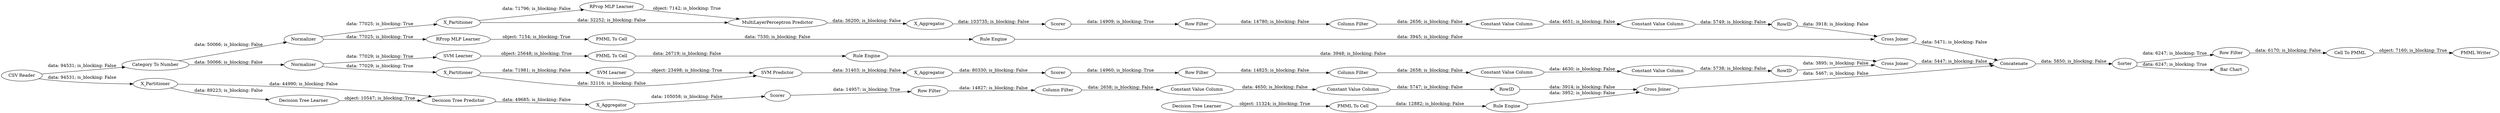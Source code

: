 digraph {
	"-826591925313611356_38" [label="Cross Joiner"]
	"-2991509252998408426_294" [label="Column Filter"]
	"-3090561660401841530_31" [label="SVM Learner"]
	"-224235308861153064_290" [label="Constant Value Column"]
	"3390561402413236125_32" [label="Decision Tree Predictor"]
	"-224235308861153064_293" [label=RowID]
	"-3483467798130390084_33" [label="Decision Tree Learner"]
	"-4973148726014045778_62" [label="CSV Reader"]
	"3390561402413236125_7" [label=X_Aggregator]
	"-224235308861153064_294" [label="Column Filter"]
	"3603142767145697468_290" [label="Constant Value Column"]
	"3390561402413236125_2" [label=X_Partitioner]
	"-4973148726014045778_52" [label=Sorter]
	"-3090561660401841530_39" [label="Cross Joiner"]
	"-826591925313611356_40" [label=Scorer]
	"-4973148726014045778_61" [label="PMML Writer"]
	"-826591925313611356_32" [label="MultiLayerPerceptron Predictor"]
	"3390561402413236125_39" [label=Scorer]
	"-4973148726014045778_53" [label="Row Filter"]
	"-4973148726014045778_58" [label="Category To Number"]
	"-2991509252998408426_292" [label="Constant Value Column"]
	"-224235308861153064_9" [label="Row Filter"]
	"-3090561660401841530_32" [label="SVM Predictor"]
	"-2991509252998408426_293" [label=RowID]
	"3603142767145697468_294" [label="Column Filter"]
	"3603142767145697468_292" [label="Constant Value Column"]
	"-826591925313611356_31" [label="RProp MLP Learner"]
	"-4973148726014045778_60" [label=Concatenate]
	"-7097804639084019182_35" [label="Rule Engine"]
	"-2991509252998408426_290" [label="Constant Value Column"]
	"-3090561660401841530_40" [label=Normalizer]
	"-2991509252998408426_9" [label="Row Filter"]
	"-826591925313611356_39" [label=Normalizer]
	"-224235308861153064_292" [label="Constant Value Column"]
	"-826591925313611356_2" [label=X_Partitioner]
	"-7097804639084019182_34" [label="PMML To Cell"]
	"-3090561660401841530_2" [label=X_Partitioner]
	"-3483467798130390084_28" [label="PMML To Cell"]
	"-7097804639084019182_33" [label="SVM Learner"]
	"3390561402413236125_31" [label="Decision Tree Learner"]
	"-4973148726014045778_59" [label="Bar Chart"]
	"763250742389547693_35" [label="RProp MLP Learner"]
	"3390561402413236125_38" [label="Cross Joiner"]
	"-826591925313611356_7" [label=X_Aggregator]
	"-3090561660401841530_7" [label=X_Aggregator]
	"763250742389547693_34" [label="Rule Engine"]
	"3603142767145697468_9" [label="Row Filter"]
	"763250742389547693_22" [label="PMML To Cell"]
	"-4973148726014045778_54" [label="Cell To PMML"]
	"-3090561660401841530_41" [label=Scorer]
	"-3483467798130390084_34" [label="Rule Engine"]
	"3603142767145697468_293" [label=RowID]
	"-3090561660401841530_31" -> "-3090561660401841530_32" [label="object: 23498; is_blocking: True"]
	"-3090561660401841530_41" -> "3603142767145697468_9" [label="data: 14960; is_blocking: True"]
	"-224235308861153064_292" -> "-224235308861153064_293" [label="data: 5747; is_blocking: False"]
	"3603142767145697468_9" -> "3603142767145697468_294" [label="data: 14825; is_blocking: False"]
	"-2991509252998408426_294" -> "-2991509252998408426_290" [label="data: 2656; is_blocking: False"]
	"-3090561660401841530_39" -> "-4973148726014045778_60" [label="data: 5447; is_blocking: False"]
	"-3090561660401841530_2" -> "-3090561660401841530_31" [label="data: 71981; is_blocking: False"]
	"-3090561660401841530_2" -> "-3090561660401841530_32" [label="data: 32116; is_blocking: False"]
	"3390561402413236125_7" -> "3390561402413236125_39" [label="data: 105058; is_blocking: False"]
	"3603142767145697468_294" -> "3603142767145697468_290" [label="data: 2658; is_blocking: False"]
	"3603142767145697468_293" -> "-3090561660401841530_39" [label="data: 3895; is_blocking: False"]
	"-224235308861153064_294" -> "-224235308861153064_290" [label="data: 2658; is_blocking: False"]
	"-224235308861153064_290" -> "-224235308861153064_292" [label="data: 4650; is_blocking: False"]
	"3390561402413236125_32" -> "3390561402413236125_7" [label="data: 49685; is_blocking: False"]
	"3603142767145697468_290" -> "3603142767145697468_292" [label="data: 4630; is_blocking: False"]
	"-7097804639084019182_34" -> "-7097804639084019182_35" [label="data: 26719; is_blocking: False"]
	"-2991509252998408426_292" -> "-2991509252998408426_293" [label="data: 5749; is_blocking: False"]
	"-4973148726014045778_58" -> "-826591925313611356_39" [label="data: 50066; is_blocking: False"]
	"-4973148726014045778_62" -> "3390561402413236125_2" [label="data: 94531; is_blocking: False"]
	"-826591925313611356_2" -> "-826591925313611356_31" [label="data: 71796; is_blocking: False"]
	"-3483467798130390084_28" -> "-3483467798130390084_34" [label="data: 12882; is_blocking: False"]
	"-4973148726014045778_52" -> "-4973148726014045778_53" [label="data: 6247; is_blocking: True"]
	"-3483467798130390084_33" -> "-3483467798130390084_28" [label="object: 11324; is_blocking: True"]
	"3390561402413236125_39" -> "-224235308861153064_9" [label="data: 14957; is_blocking: True"]
	"3390561402413236125_2" -> "3390561402413236125_31" [label="data: 89223; is_blocking: False"]
	"-3090561660401841530_40" -> "-7097804639084019182_33" [label="data: 77029; is_blocking: True"]
	"-826591925313611356_39" -> "763250742389547693_35" [label="data: 77025; is_blocking: True"]
	"-826591925313611356_40" -> "-2991509252998408426_9" [label="data: 14909; is_blocking: True"]
	"-826591925313611356_38" -> "-4973148726014045778_60" [label="data: 5471; is_blocking: False"]
	"-4973148726014045778_54" -> "-4973148726014045778_61" [label="object: 7160; is_blocking: True"]
	"3390561402413236125_2" -> "3390561402413236125_32" [label="data: 44990; is_blocking: False"]
	"-826591925313611356_32" -> "-826591925313611356_7" [label="data: 36200; is_blocking: False"]
	"-826591925313611356_7" -> "-826591925313611356_40" [label="data: 103735; is_blocking: False"]
	"-224235308861153064_293" -> "3390561402413236125_38" [label="data: 3914; is_blocking: False"]
	"-7097804639084019182_33" -> "-7097804639084019182_34" [label="object: 25648; is_blocking: True"]
	"-4973148726014045778_58" -> "-3090561660401841530_40" [label="data: 50066; is_blocking: False"]
	"-2991509252998408426_290" -> "-2991509252998408426_292" [label="data: 4651; is_blocking: False"]
	"-826591925313611356_39" -> "-826591925313611356_2" [label="data: 77025; is_blocking: True"]
	"-4973148726014045778_62" -> "-4973148726014045778_58" [label="data: 94531; is_blocking: False"]
	"-3090561660401841530_32" -> "-3090561660401841530_7" [label="data: 31403; is_blocking: False"]
	"-826591925313611356_31" -> "-826591925313611356_32" [label="object: 7142; is_blocking: True"]
	"-3483467798130390084_34" -> "3390561402413236125_38" [label="data: 3952; is_blocking: False"]
	"3390561402413236125_38" -> "-4973148726014045778_60" [label="data: 5467; is_blocking: False"]
	"-4973148726014045778_52" -> "-4973148726014045778_59" [label="data: 6247; is_blocking: True"]
	"763250742389547693_22" -> "763250742389547693_34" [label="data: 7530; is_blocking: False"]
	"-2991509252998408426_9" -> "-2991509252998408426_294" [label="data: 14780; is_blocking: False"]
	"-3090561660401841530_40" -> "-3090561660401841530_2" [label="data: 77029; is_blocking: True"]
	"763250742389547693_34" -> "-826591925313611356_38" [label="data: 3945; is_blocking: False"]
	"3390561402413236125_31" -> "3390561402413236125_32" [label="object: 10547; is_blocking: True"]
	"-2991509252998408426_293" -> "-826591925313611356_38" [label="data: 3918; is_blocking: False"]
	"3603142767145697468_292" -> "3603142767145697468_293" [label="data: 5738; is_blocking: False"]
	"-7097804639084019182_35" -> "-3090561660401841530_39" [label="data: 3948; is_blocking: False"]
	"-826591925313611356_2" -> "-826591925313611356_32" [label="data: 32252; is_blocking: False"]
	"-3090561660401841530_7" -> "-3090561660401841530_41" [label="data: 80330; is_blocking: False"]
	"-4973148726014045778_60" -> "-4973148726014045778_52" [label="data: 5850; is_blocking: False"]
	"-224235308861153064_9" -> "-224235308861153064_294" [label="data: 14827; is_blocking: False"]
	"763250742389547693_35" -> "763250742389547693_22" [label="object: 7154; is_blocking: True"]
	"-4973148726014045778_53" -> "-4973148726014045778_54" [label="data: 6170; is_blocking: False"]
	rankdir=LR
}
